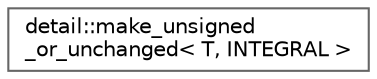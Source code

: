 digraph "类继承关系图"
{
 // LATEX_PDF_SIZE
  bgcolor="transparent";
  edge [fontname=Helvetica,fontsize=10,labelfontname=Helvetica,labelfontsize=10];
  node [fontname=Helvetica,fontsize=10,shape=box,height=0.2,width=0.4];
  rankdir="LR";
  Node0 [id="Node000000",label="detail::make_unsigned\l_or_unchanged\< T, INTEGRAL \>",height=0.2,width=0.4,color="grey40", fillcolor="white", style="filled",URL="$structdetail_1_1make__unsigned__or__unchanged.html",tooltip=" "];
}
